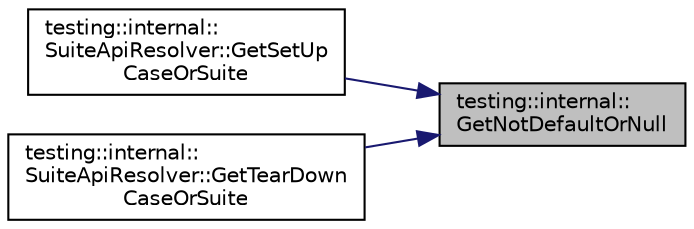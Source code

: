 digraph "testing::internal::GetNotDefaultOrNull"
{
 // LATEX_PDF_SIZE
  bgcolor="transparent";
  edge [fontname="Helvetica",fontsize="10",labelfontname="Helvetica",labelfontsize="10"];
  node [fontname="Helvetica",fontsize="10",shape=record];
  rankdir="RL";
  Node1 [label="testing::internal::\lGetNotDefaultOrNull",height=0.2,width=0.4,color="black", fillcolor="grey75", style="filled", fontcolor="black",tooltip=" "];
  Node1 -> Node2 [dir="back",color="midnightblue",fontsize="10",style="solid",fontname="Helvetica"];
  Node2 [label="testing::internal::\lSuiteApiResolver::GetSetUp\lCaseOrSuite",height=0.2,width=0.4,color="black",URL="$structtesting_1_1internal_1_1SuiteApiResolver.html#abae647b1fed9422fc596fd385de6dd5b",tooltip=" "];
  Node1 -> Node3 [dir="back",color="midnightblue",fontsize="10",style="solid",fontname="Helvetica"];
  Node3 [label="testing::internal::\lSuiteApiResolver::GetTearDown\lCaseOrSuite",height=0.2,width=0.4,color="black",URL="$structtesting_1_1internal_1_1SuiteApiResolver.html#a60e647dc7974c2e834812c491cbbca25",tooltip=" "];
}
